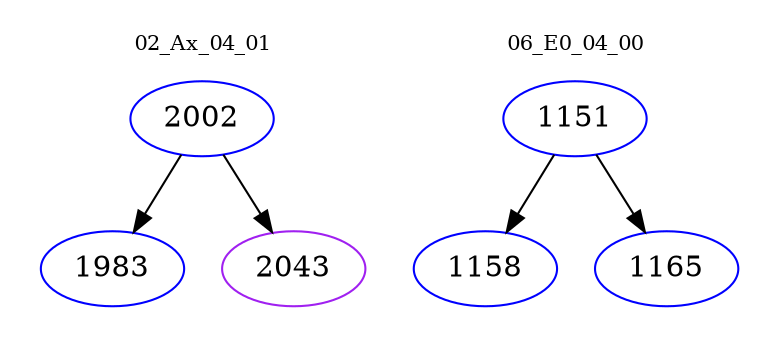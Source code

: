 digraph{
subgraph cluster_0 {
color = white
label = "02_Ax_04_01";
fontsize=10;
T0_2002 [label="2002", color="blue"]
T0_2002 -> T0_1983 [color="black"]
T0_1983 [label="1983", color="blue"]
T0_2002 -> T0_2043 [color="black"]
T0_2043 [label="2043", color="purple"]
}
subgraph cluster_1 {
color = white
label = "06_E0_04_00";
fontsize=10;
T1_1151 [label="1151", color="blue"]
T1_1151 -> T1_1158 [color="black"]
T1_1158 [label="1158", color="blue"]
T1_1151 -> T1_1165 [color="black"]
T1_1165 [label="1165", color="blue"]
}
}
